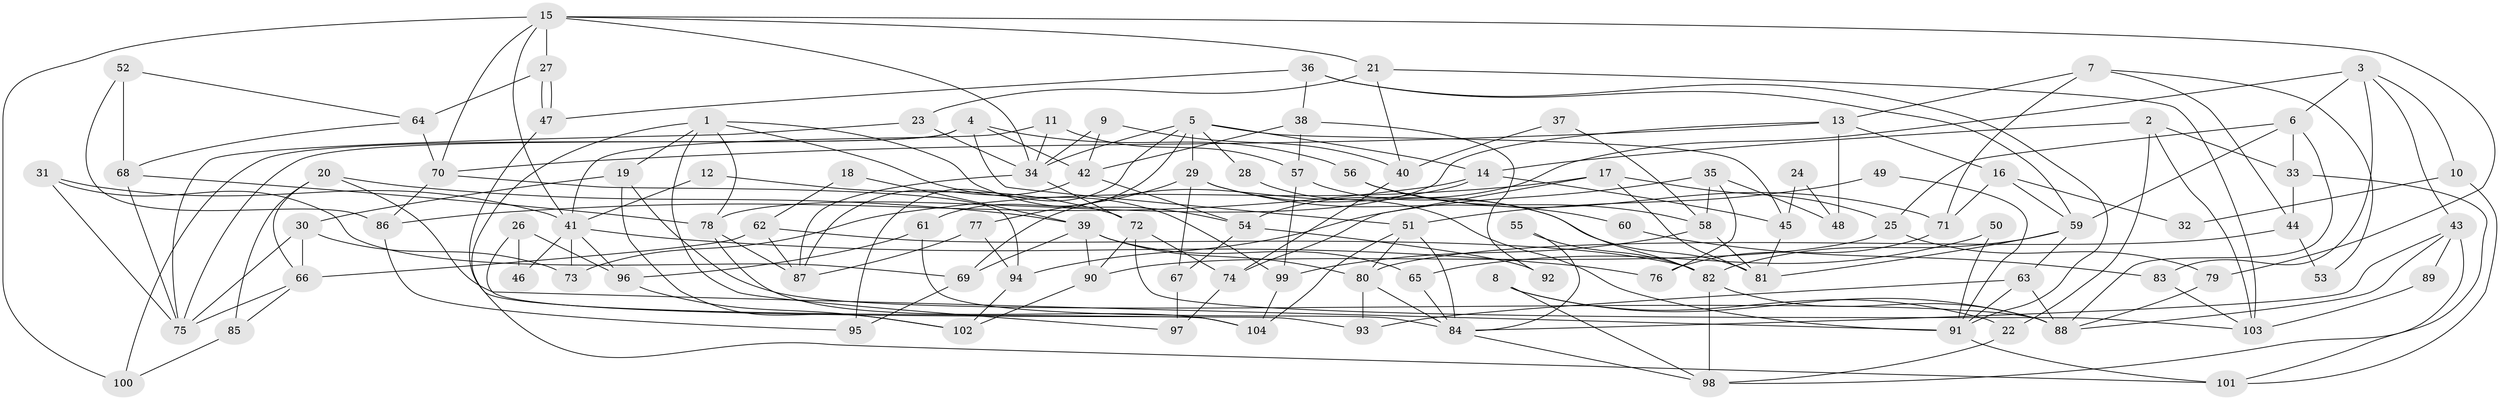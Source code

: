 // Generated by graph-tools (version 1.1) at 2025/49/03/09/25 04:49:23]
// undirected, 104 vertices, 208 edges
graph export_dot {
graph [start="1"]
  node [color=gray90,style=filled];
  1;
  2;
  3;
  4;
  5;
  6;
  7;
  8;
  9;
  10;
  11;
  12;
  13;
  14;
  15;
  16;
  17;
  18;
  19;
  20;
  21;
  22;
  23;
  24;
  25;
  26;
  27;
  28;
  29;
  30;
  31;
  32;
  33;
  34;
  35;
  36;
  37;
  38;
  39;
  40;
  41;
  42;
  43;
  44;
  45;
  46;
  47;
  48;
  49;
  50;
  51;
  52;
  53;
  54;
  55;
  56;
  57;
  58;
  59;
  60;
  61;
  62;
  63;
  64;
  65;
  66;
  67;
  68;
  69;
  70;
  71;
  72;
  73;
  74;
  75;
  76;
  77;
  78;
  79;
  80;
  81;
  82;
  83;
  84;
  85;
  86;
  87;
  88;
  89;
  90;
  91;
  92;
  93;
  94;
  95;
  96;
  97;
  98;
  99;
  100;
  101;
  102;
  103;
  104;
  1 -- 97;
  1 -- 19;
  1 -- 54;
  1 -- 78;
  1 -- 99;
  1 -- 101;
  2 -- 33;
  2 -- 14;
  2 -- 22;
  2 -- 103;
  3 -- 43;
  3 -- 6;
  3 -- 10;
  3 -- 54;
  3 -- 83;
  4 -- 42;
  4 -- 51;
  4 -- 56;
  4 -- 75;
  4 -- 100;
  5 -- 34;
  5 -- 29;
  5 -- 14;
  5 -- 28;
  5 -- 45;
  5 -- 61;
  5 -- 95;
  6 -- 25;
  6 -- 59;
  6 -- 33;
  6 -- 88;
  7 -- 44;
  7 -- 71;
  7 -- 13;
  7 -- 53;
  8 -- 98;
  8 -- 22;
  8 -- 88;
  9 -- 42;
  9 -- 34;
  9 -- 40;
  10 -- 101;
  10 -- 32;
  11 -- 57;
  11 -- 34;
  11 -- 41;
  12 -- 41;
  12 -- 72;
  13 -- 78;
  13 -- 16;
  13 -- 48;
  13 -- 70;
  14 -- 45;
  14 -- 69;
  14 -- 86;
  15 -- 41;
  15 -- 27;
  15 -- 21;
  15 -- 34;
  15 -- 70;
  15 -- 79;
  15 -- 100;
  16 -- 59;
  16 -- 32;
  16 -- 71;
  17 -- 25;
  17 -- 73;
  17 -- 74;
  17 -- 81;
  18 -- 62;
  18 -- 39;
  19 -- 30;
  19 -- 88;
  19 -- 102;
  20 -- 39;
  20 -- 85;
  20 -- 66;
  20 -- 91;
  21 -- 103;
  21 -- 23;
  21 -- 40;
  22 -- 98;
  23 -- 75;
  23 -- 34;
  24 -- 48;
  24 -- 45;
  25 -- 90;
  25 -- 79;
  26 -- 96;
  26 -- 93;
  26 -- 46;
  27 -- 47;
  27 -- 47;
  27 -- 64;
  28 -- 91;
  29 -- 81;
  29 -- 77;
  29 -- 60;
  29 -- 67;
  30 -- 66;
  30 -- 75;
  30 -- 73;
  31 -- 41;
  31 -- 69;
  31 -- 75;
  33 -- 101;
  33 -- 44;
  34 -- 72;
  34 -- 87;
  35 -- 58;
  35 -- 94;
  35 -- 48;
  35 -- 76;
  36 -- 59;
  36 -- 47;
  36 -- 38;
  36 -- 91;
  37 -- 58;
  37 -- 40;
  38 -- 42;
  38 -- 57;
  38 -- 92;
  39 -- 69;
  39 -- 90;
  39 -- 65;
  39 -- 80;
  40 -- 74;
  41 -- 76;
  41 -- 46;
  41 -- 73;
  41 -- 96;
  42 -- 54;
  42 -- 87;
  43 -- 84;
  43 -- 88;
  43 -- 89;
  43 -- 98;
  44 -- 80;
  44 -- 53;
  45 -- 81;
  47 -- 104;
  49 -- 91;
  49 -- 51;
  50 -- 65;
  50 -- 91;
  51 -- 80;
  51 -- 104;
  51 -- 84;
  52 -- 86;
  52 -- 68;
  52 -- 64;
  54 -- 67;
  54 -- 92;
  55 -- 84;
  55 -- 82;
  56 -- 58;
  56 -- 71;
  57 -- 82;
  57 -- 99;
  58 -- 99;
  58 -- 81;
  59 -- 82;
  59 -- 63;
  59 -- 81;
  60 -- 83;
  61 -- 84;
  61 -- 96;
  62 -- 87;
  62 -- 66;
  62 -- 82;
  63 -- 91;
  63 -- 88;
  63 -- 93;
  64 -- 70;
  64 -- 68;
  65 -- 84;
  66 -- 75;
  66 -- 85;
  67 -- 97;
  68 -- 75;
  68 -- 78;
  69 -- 95;
  70 -- 86;
  70 -- 94;
  71 -- 76;
  72 -- 74;
  72 -- 90;
  72 -- 103;
  74 -- 97;
  77 -- 94;
  77 -- 87;
  78 -- 87;
  78 -- 104;
  79 -- 88;
  80 -- 84;
  80 -- 93;
  82 -- 88;
  82 -- 98;
  83 -- 103;
  84 -- 98;
  85 -- 100;
  86 -- 95;
  89 -- 103;
  90 -- 102;
  91 -- 101;
  94 -- 102;
  96 -- 102;
  99 -- 104;
}
